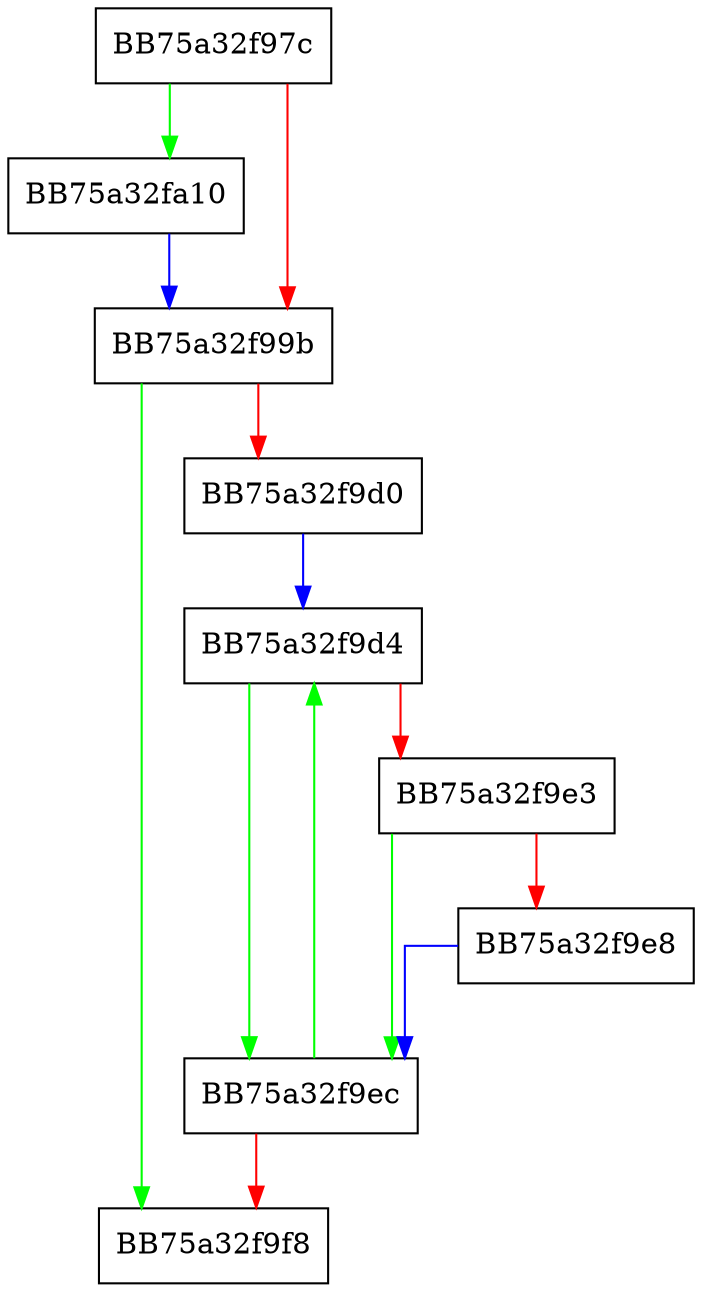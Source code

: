 digraph get_meta_id {
  node [shape="box"];
  graph [splines=ortho];
  BB75a32f97c -> BB75a32fa10 [color="green"];
  BB75a32f97c -> BB75a32f99b [color="red"];
  BB75a32f99b -> BB75a32f9f8 [color="green"];
  BB75a32f99b -> BB75a32f9d0 [color="red"];
  BB75a32f9d0 -> BB75a32f9d4 [color="blue"];
  BB75a32f9d4 -> BB75a32f9ec [color="green"];
  BB75a32f9d4 -> BB75a32f9e3 [color="red"];
  BB75a32f9e3 -> BB75a32f9ec [color="green"];
  BB75a32f9e3 -> BB75a32f9e8 [color="red"];
  BB75a32f9e8 -> BB75a32f9ec [color="blue"];
  BB75a32f9ec -> BB75a32f9d4 [color="green"];
  BB75a32f9ec -> BB75a32f9f8 [color="red"];
  BB75a32fa10 -> BB75a32f99b [color="blue"];
}